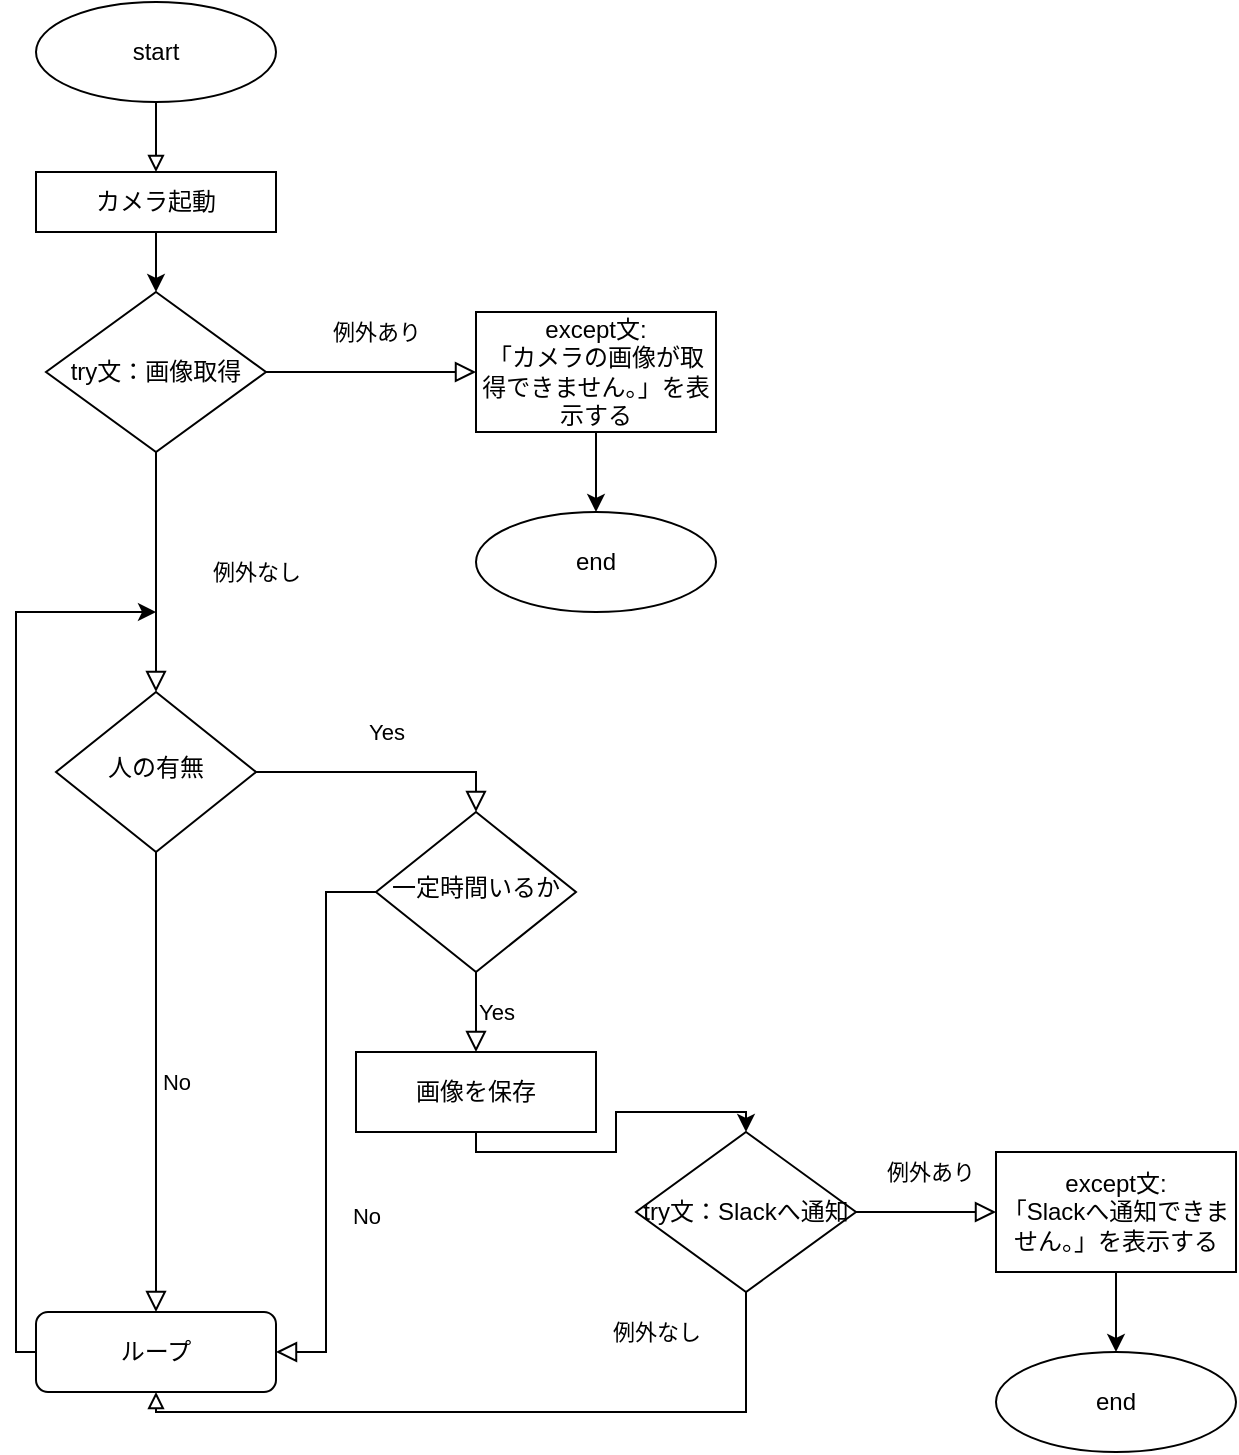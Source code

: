 <mxfile version="17.1.3" type="github">
  <diagram id="C5RBs43oDa-KdzZeNtuy" name="Page-1">
    <mxGraphModel dx="946" dy="614" grid="1" gridSize="10" guides="1" tooltips="1" connect="1" arrows="1" fold="1" page="1" pageScale="1" pageWidth="827" pageHeight="1169" math="0" shadow="0">
      <root>
        <mxCell id="WIyWlLk6GJQsqaUBKTNV-0" />
        <mxCell id="WIyWlLk6GJQsqaUBKTNV-1" parent="WIyWlLk6GJQsqaUBKTNV-0" />
        <mxCell id="RLglXPIKIT2S0fy-gvV5-17" value="" style="edgeStyle=orthogonalEdgeStyle;rounded=0;orthogonalLoop=1;jettySize=auto;html=1;endArrow=block;endFill=0;exitX=0.5;exitY=1;exitDx=0;exitDy=0;entryX=0.5;entryY=0;entryDx=0;entryDy=0;" edge="1" parent="WIyWlLk6GJQsqaUBKTNV-1" source="RLglXPIKIT2S0fy-gvV5-16" target="ZcmDi9jEiyELuUDmYZfr-26">
          <mxGeometry relative="1" as="geometry">
            <mxPoint x="240" y="80" as="sourcePoint" />
          </mxGeometry>
        </mxCell>
        <mxCell id="ZcmDi9jEiyELuUDmYZfr-18" value="Yes" style="rounded=0;html=1;jettySize=auto;orthogonalLoop=1;fontSize=11;endArrow=block;endFill=0;endSize=8;strokeWidth=1;shadow=0;labelBackgroundColor=none;edgeStyle=orthogonalEdgeStyle;entryX=0.5;entryY=0;entryDx=0;entryDy=0;" parent="WIyWlLk6GJQsqaUBKTNV-1" source="ZcmDi9jEiyELuUDmYZfr-20" target="ZcmDi9jEiyELuUDmYZfr-24" edge="1">
          <mxGeometry y="20" relative="1" as="geometry">
            <mxPoint as="offset" />
          </mxGeometry>
        </mxCell>
        <mxCell id="ZcmDi9jEiyELuUDmYZfr-19" value="No" style="edgeStyle=orthogonalEdgeStyle;rounded=0;html=1;jettySize=auto;orthogonalLoop=1;fontSize=11;endArrow=block;endFill=0;endSize=8;strokeWidth=1;shadow=0;labelBackgroundColor=none;" parent="WIyWlLk6GJQsqaUBKTNV-1" source="ZcmDi9jEiyELuUDmYZfr-20" target="ZcmDi9jEiyELuUDmYZfr-21" edge="1">
          <mxGeometry y="10" relative="1" as="geometry">
            <mxPoint as="offset" />
          </mxGeometry>
        </mxCell>
        <mxCell id="ZcmDi9jEiyELuUDmYZfr-20" value="人の有無" style="rhombus;whiteSpace=wrap;html=1;shadow=0;fontFamily=Helvetica;fontSize=12;align=center;strokeWidth=1;spacing=6;spacingTop=-4;" parent="WIyWlLk6GJQsqaUBKTNV-1" vertex="1">
          <mxGeometry x="180" y="380" width="100" height="80" as="geometry" />
        </mxCell>
        <mxCell id="ZcmDi9jEiyELuUDmYZfr-21" value="ループ" style="rounded=1;whiteSpace=wrap;html=1;fontSize=12;glass=0;strokeWidth=1;shadow=0;" parent="WIyWlLk6GJQsqaUBKTNV-1" vertex="1">
          <mxGeometry x="170" y="690" width="120" height="40" as="geometry" />
        </mxCell>
        <mxCell id="ZcmDi9jEiyELuUDmYZfr-22" value="No" style="rounded=0;html=1;jettySize=auto;orthogonalLoop=1;fontSize=11;endArrow=block;endFill=0;endSize=8;strokeWidth=1;shadow=0;labelBackgroundColor=none;edgeStyle=orthogonalEdgeStyle;entryX=1;entryY=0.5;entryDx=0;entryDy=0;" parent="WIyWlLk6GJQsqaUBKTNV-1" source="ZcmDi9jEiyELuUDmYZfr-24" target="ZcmDi9jEiyELuUDmYZfr-21" edge="1">
          <mxGeometry x="0.333" y="20" relative="1" as="geometry">
            <mxPoint as="offset" />
            <mxPoint x="550" y="510.0" as="targetPoint" />
          </mxGeometry>
        </mxCell>
        <mxCell id="ZcmDi9jEiyELuUDmYZfr-23" value="Yes" style="edgeStyle=orthogonalEdgeStyle;rounded=0;html=1;jettySize=auto;orthogonalLoop=1;fontSize=11;endArrow=block;endFill=0;endSize=8;strokeWidth=1;shadow=0;labelBackgroundColor=none;entryX=0.5;entryY=0;entryDx=0;entryDy=0;" parent="WIyWlLk6GJQsqaUBKTNV-1" source="ZcmDi9jEiyELuUDmYZfr-24" target="ZcmDi9jEiyELuUDmYZfr-27" edge="1">
          <mxGeometry y="10" relative="1" as="geometry">
            <mxPoint as="offset" />
            <mxPoint x="330" y="540" as="targetPoint" />
          </mxGeometry>
        </mxCell>
        <mxCell id="ZcmDi9jEiyELuUDmYZfr-24" value="一定時間いるか" style="rhombus;whiteSpace=wrap;html=1;shadow=0;fontFamily=Helvetica;fontSize=12;align=center;strokeWidth=1;spacing=6;spacingTop=-4;" parent="WIyWlLk6GJQsqaUBKTNV-1" vertex="1">
          <mxGeometry x="340" y="440" width="100" height="80" as="geometry" />
        </mxCell>
        <mxCell id="RLglXPIKIT2S0fy-gvV5-7" value="" style="edgeStyle=orthogonalEdgeStyle;rounded=0;orthogonalLoop=1;jettySize=auto;html=1;" edge="1" parent="WIyWlLk6GJQsqaUBKTNV-1" source="ZcmDi9jEiyELuUDmYZfr-26" target="RLglXPIKIT2S0fy-gvV5-4">
          <mxGeometry relative="1" as="geometry" />
        </mxCell>
        <mxCell id="ZcmDi9jEiyELuUDmYZfr-26" value="カメラ起動" style="rounded=0;whiteSpace=wrap;html=1;" parent="WIyWlLk6GJQsqaUBKTNV-1" vertex="1">
          <mxGeometry x="170" y="120" width="120" height="30" as="geometry" />
        </mxCell>
        <mxCell id="ZcmDi9jEiyELuUDmYZfr-27" value="画像を保存" style="rounded=0;whiteSpace=wrap;html=1;" parent="WIyWlLk6GJQsqaUBKTNV-1" vertex="1">
          <mxGeometry x="330" y="560" width="120" height="40" as="geometry" />
        </mxCell>
        <mxCell id="ZcmDi9jEiyELuUDmYZfr-28" value="" style="endArrow=classic;html=1;rounded=0;exitX=0;exitY=0.5;exitDx=0;exitDy=0;edgeStyle=orthogonalEdgeStyle;" parent="WIyWlLk6GJQsqaUBKTNV-1" source="ZcmDi9jEiyELuUDmYZfr-21" edge="1">
          <mxGeometry width="50" height="50" relative="1" as="geometry">
            <mxPoint x="180" y="480.0" as="sourcePoint" />
            <mxPoint x="230" y="340" as="targetPoint" />
            <Array as="points">
              <mxPoint x="160" y="710" />
              <mxPoint x="160" y="340" />
              <mxPoint x="230" y="340" />
            </Array>
          </mxGeometry>
        </mxCell>
        <mxCell id="ZcmDi9jEiyELuUDmYZfr-29" value="" style="endArrow=classic;html=1;rounded=0;exitX=0.5;exitY=1;exitDx=0;exitDy=0;entryX=0.5;entryY=0;entryDx=0;entryDy=0;edgeStyle=orthogonalEdgeStyle;" parent="WIyWlLk6GJQsqaUBKTNV-1" source="ZcmDi9jEiyELuUDmYZfr-27" target="RLglXPIKIT2S0fy-gvV5-21" edge="1">
          <mxGeometry width="50" height="50" relative="1" as="geometry">
            <mxPoint x="360" y="510" as="sourcePoint" />
            <mxPoint x="400" y="630" as="targetPoint" />
          </mxGeometry>
        </mxCell>
        <mxCell id="ZcmDi9jEiyELuUDmYZfr-31" value="" style="endArrow=block;html=1;rounded=0;exitX=0.5;exitY=1;exitDx=0;exitDy=0;entryX=0.5;entryY=1;entryDx=0;entryDy=0;edgeStyle=orthogonalEdgeStyle;endFill=0;" parent="WIyWlLk6GJQsqaUBKTNV-1" source="RLglXPIKIT2S0fy-gvV5-21" target="ZcmDi9jEiyELuUDmYZfr-21" edge="1">
          <mxGeometry width="50" height="50" relative="1" as="geometry">
            <mxPoint x="390" y="670" as="sourcePoint" />
            <mxPoint x="390" y="700.0" as="targetPoint" />
          </mxGeometry>
        </mxCell>
        <mxCell id="RLglXPIKIT2S0fy-gvV5-26" value="例外なし" style="edgeLabel;html=1;align=center;verticalAlign=middle;resizable=0;points=[];container=0;" vertex="1" connectable="0" parent="ZcmDi9jEiyELuUDmYZfr-31">
          <mxGeometry x="-0.101" relative="1" as="geometry">
            <mxPoint x="59" y="-40" as="offset" />
          </mxGeometry>
        </mxCell>
        <mxCell id="RLglXPIKIT2S0fy-gvV5-4" value="try文：画像取得" style="rhombus;whiteSpace=wrap;html=1;" vertex="1" parent="WIyWlLk6GJQsqaUBKTNV-1">
          <mxGeometry x="175" y="180" width="110" height="80" as="geometry" />
        </mxCell>
        <mxCell id="RLglXPIKIT2S0fy-gvV5-12" value="例外なし" style="rounded=0;html=1;jettySize=auto;orthogonalLoop=1;fontSize=11;endArrow=block;endFill=0;endSize=8;strokeWidth=1;shadow=0;labelBackgroundColor=none;edgeStyle=orthogonalEdgeStyle;entryX=0.5;entryY=0;entryDx=0;entryDy=0;exitX=0.5;exitY=1;exitDx=0;exitDy=0;" edge="1" parent="WIyWlLk6GJQsqaUBKTNV-1" source="RLglXPIKIT2S0fy-gvV5-4" target="ZcmDi9jEiyELuUDmYZfr-20">
          <mxGeometry y="50" relative="1" as="geometry">
            <mxPoint as="offset" />
            <mxPoint x="280" y="320" as="sourcePoint" />
            <mxPoint x="390" y="340" as="targetPoint" />
          </mxGeometry>
        </mxCell>
        <mxCell id="RLglXPIKIT2S0fy-gvV5-13" value="例外あり" style="rounded=0;html=1;jettySize=auto;orthogonalLoop=1;fontSize=11;endArrow=block;endFill=0;endSize=8;strokeWidth=1;shadow=0;labelBackgroundColor=none;edgeStyle=orthogonalEdgeStyle;exitX=1;exitY=0.5;exitDx=0;exitDy=0;entryX=0;entryY=0.5;entryDx=0;entryDy=0;" edge="1" parent="WIyWlLk6GJQsqaUBKTNV-1" source="RLglXPIKIT2S0fy-gvV5-4" target="RLglXPIKIT2S0fy-gvV5-14">
          <mxGeometry x="0.048" y="20" relative="1" as="geometry">
            <mxPoint as="offset" />
            <mxPoint x="240" y="270" as="sourcePoint" />
            <mxPoint x="440" y="260" as="targetPoint" />
          </mxGeometry>
        </mxCell>
        <mxCell id="RLglXPIKIT2S0fy-gvV5-19" value="" style="edgeStyle=orthogonalEdgeStyle;rounded=0;orthogonalLoop=1;jettySize=auto;html=1;endArrow=classic;endFill=1;" edge="1" parent="WIyWlLk6GJQsqaUBKTNV-1" source="RLglXPIKIT2S0fy-gvV5-14" target="RLglXPIKIT2S0fy-gvV5-18">
          <mxGeometry relative="1" as="geometry" />
        </mxCell>
        <mxCell id="RLglXPIKIT2S0fy-gvV5-14" value="except文:&lt;br&gt;「カメラの画像が取得できません。」を表示する" style="whiteSpace=wrap;html=1;" vertex="1" parent="WIyWlLk6GJQsqaUBKTNV-1">
          <mxGeometry x="390" y="190" width="120" height="60" as="geometry" />
        </mxCell>
        <mxCell id="RLglXPIKIT2S0fy-gvV5-16" value="start" style="ellipse;whiteSpace=wrap;html=1;" vertex="1" parent="WIyWlLk6GJQsqaUBKTNV-1">
          <mxGeometry x="170" y="35" width="120" height="50" as="geometry" />
        </mxCell>
        <mxCell id="RLglXPIKIT2S0fy-gvV5-18" value="end" style="ellipse;whiteSpace=wrap;html=1;" vertex="1" parent="WIyWlLk6GJQsqaUBKTNV-1">
          <mxGeometry x="390" y="290" width="120" height="50" as="geometry" />
        </mxCell>
        <mxCell id="RLglXPIKIT2S0fy-gvV5-21" value="try文：Slackへ通知" style="rhombus;whiteSpace=wrap;html=1;" vertex="1" parent="WIyWlLk6GJQsqaUBKTNV-1">
          <mxGeometry x="470" y="600" width="110" height="80" as="geometry" />
        </mxCell>
        <mxCell id="RLglXPIKIT2S0fy-gvV5-22" value="例外あり" style="rounded=0;html=1;jettySize=auto;orthogonalLoop=1;fontSize=11;endArrow=block;endFill=0;endSize=8;strokeWidth=1;shadow=0;labelBackgroundColor=none;edgeStyle=orthogonalEdgeStyle;exitX=1;exitY=0.5;exitDx=0;exitDy=0;entryX=0;entryY=0.5;entryDx=0;entryDy=0;" edge="1" parent="WIyWlLk6GJQsqaUBKTNV-1" source="RLglXPIKIT2S0fy-gvV5-21" target="RLglXPIKIT2S0fy-gvV5-24">
          <mxGeometry x="0.048" y="20" relative="1" as="geometry">
            <mxPoint as="offset" />
            <mxPoint x="535" y="560" as="sourcePoint" />
            <mxPoint x="735" y="550" as="targetPoint" />
          </mxGeometry>
        </mxCell>
        <mxCell id="RLglXPIKIT2S0fy-gvV5-23" value="" style="edgeStyle=orthogonalEdgeStyle;rounded=0;orthogonalLoop=1;jettySize=auto;html=1;endArrow=classic;endFill=1;" edge="1" parent="WIyWlLk6GJQsqaUBKTNV-1" source="RLglXPIKIT2S0fy-gvV5-24" target="RLglXPIKIT2S0fy-gvV5-25">
          <mxGeometry relative="1" as="geometry" />
        </mxCell>
        <mxCell id="RLglXPIKIT2S0fy-gvV5-24" value="except文:&lt;br&gt;「Slackへ通知できません。」を表示する" style="whiteSpace=wrap;html=1;" vertex="1" parent="WIyWlLk6GJQsqaUBKTNV-1">
          <mxGeometry x="650" y="610" width="120" height="60" as="geometry" />
        </mxCell>
        <mxCell id="RLglXPIKIT2S0fy-gvV5-25" value="end" style="ellipse;whiteSpace=wrap;html=1;" vertex="1" parent="WIyWlLk6GJQsqaUBKTNV-1">
          <mxGeometry x="650" y="710" width="120" height="50" as="geometry" />
        </mxCell>
      </root>
    </mxGraphModel>
  </diagram>
</mxfile>
